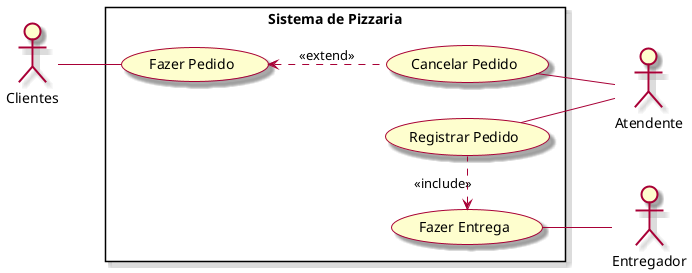 @startuml


actor "Clientes" as clientes
actor "Atendente" as atendente
actor "Entregador" as entregador

rectangle "Sistema de Pizzaria" as sistemaPizza {
  usecase "Fazer Pedido" as fazerPedido
  usecase "Cancelar Pedido" as cancelarPedido
  usecase "Registrar Pedido" as registrarPedido
  usecase "Fazer Entrega" as fazerEntrega
}


skin rose
left to right direction

clientes -- fazerPedido
fazerPedido <.d. cancelarPedido : <<extend>>
registrarPedido -r[hidden]- cancelarPedido
fazerEntrega <.r. registrarPedido : <<include>> \t
cancelarPedido -- atendente
registrarPedido -- atendente 
fazerEntrega -- entregador 


@enduml
